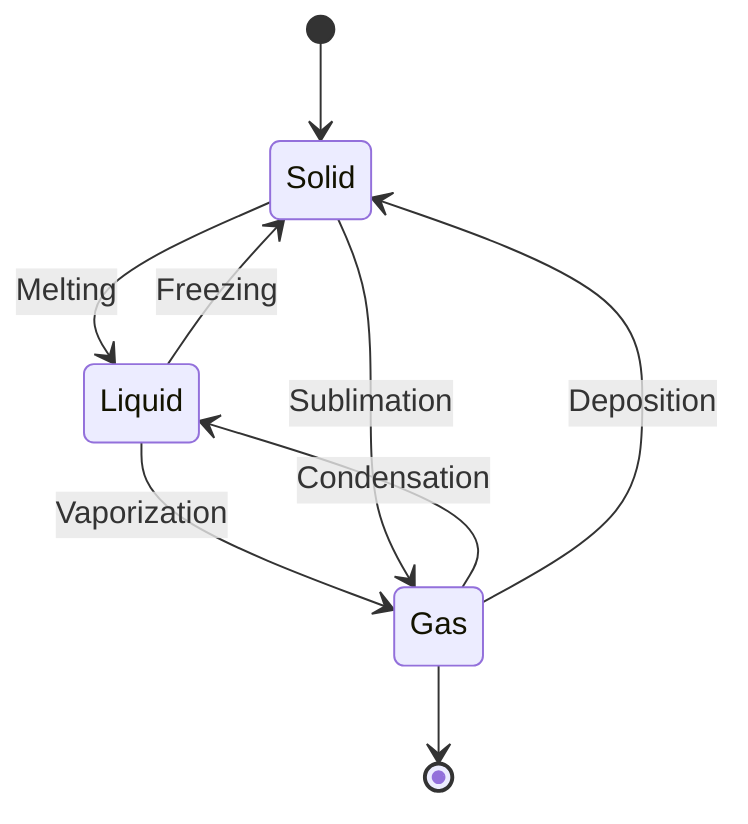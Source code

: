stateDiagram
    [*] --> Solid
    Solid --> Liquid : Melting
    Liquid --> Solid : Freezing
    Liquid --> Gas : Vaporization
    Gas --> Liquid : Condensation
    Solid --> Gas : Sublimation
    Gas --> Solid : Deposition
    Gas --> [*]